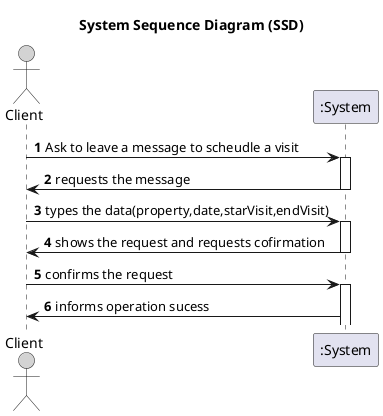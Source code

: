 @startuml
skinparam monochrome false
skinparam packageStyle rectangle
skinparam shadowing false

title System Sequence Diagram (SSD)

' File sytling 

'alt sytling
skinparam SequenceGroupHeaderFontColor green
skinparam SequenceGroupFontColor blue
skinparam SequenceGroupFontSize 15
'Middle text styling
'skinparam sequenceMessageAlign center
'skinparam sequenceMessageAlign direction
autonumber

actor "Client" as CL #LightGrey
participant ":System" as System

    CL -> System : Ask to leave a message to scheudle a visit
    activate System

    System -> CL : requests the message
    deactivate System

    CL -> System : types the data(property,date,starVisit,endVisit)
    activate System

    System -> CL : shows the request and requests cofirmation
    deactivate System

    CL -> System : confirms the request
    activate System

    System -> CL : informs operation sucess


@enduml